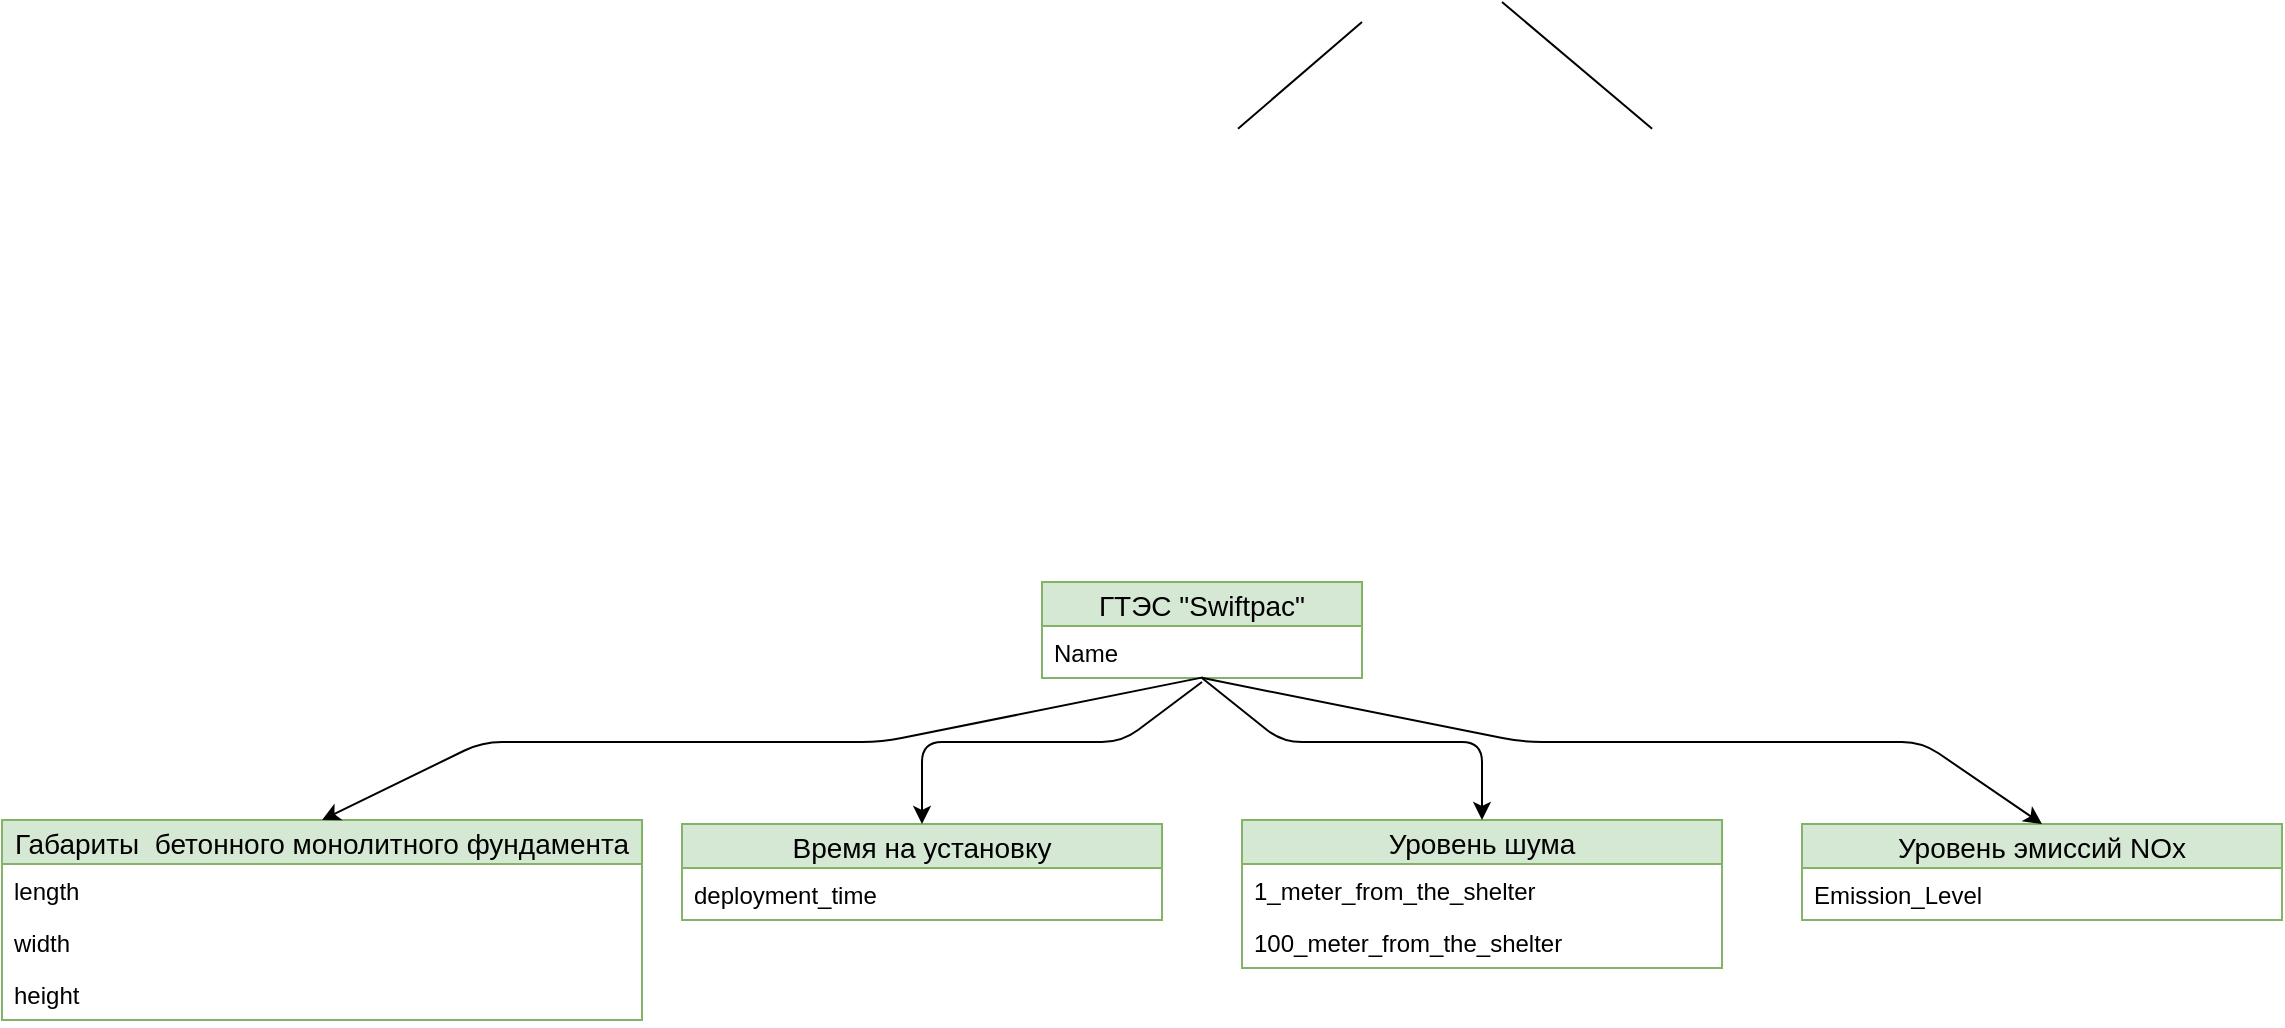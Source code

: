 <mxfile version="10.6.3" type="device"><diagram id="EYaBrFAAbgc29Za0rOnU" name="Page-1"><mxGraphModel dx="2298" dy="589" grid="1" gridSize="10" guides="1" tooltips="1" connect="1" arrows="1" fold="1" page="1" pageScale="1" pageWidth="827" pageHeight="1169" math="0" shadow="0"><root><mxCell id="0"/><mxCell id="1" parent="0"/><mxCell id="1r29KunOvarEdB_bM6BQ-20" value="" style="endArrow=none;html=1;entryX=0.37;entryY=1.103;entryDx=0;entryDy=0;entryPerimeter=0;exitX=0.391;exitY=-0.011;exitDx=0;exitDy=0;exitPerimeter=0;" parent="1" target="1r29KunOvarEdB_bM6BQ-3" edge="1"><mxGeometry width="50" height="50" relative="1" as="geometry"><mxPoint x="338" y="253.353" as="sourcePoint"/><mxPoint x="400" y="200" as="targetPoint"/></mxGeometry></mxCell><mxCell id="1r29KunOvarEdB_bM6BQ-21" value="" style="endArrow=none;html=1;entryX=0.805;entryY=1.038;entryDx=0;entryDy=0;entryPerimeter=0;exitX=0.105;exitY=-0.011;exitDx=0;exitDy=0;exitPerimeter=0;" parent="1" target="1r29KunOvarEdB_bM6BQ-3" edge="1"><mxGeometry width="50" height="50" relative="1" as="geometry"><mxPoint x="545.059" y="253.353" as="sourcePoint"/><mxPoint x="470" y="190" as="targetPoint"/></mxGeometry></mxCell><mxCell id="mZpsBsW5WP8rf_q83sjk-17" value="ГТЭС &quot;Swiftpac&quot;" style="swimlane;fontStyle=0;childLayout=stackLayout;horizontal=1;startSize=22;fillColor=#d5e8d4;horizontalStack=0;resizeParent=1;resizeParentMax=0;resizeLast=0;collapsible=1;marginBottom=0;swimlaneFillColor=#ffffff;align=center;fontSize=14;strokeColor=#82b366;" vertex="1" parent="1"><mxGeometry x="240" y="480" width="160" height="48" as="geometry"/></mxCell><mxCell id="mZpsBsW5WP8rf_q83sjk-20" value="Name" style="text;strokeColor=none;fillColor=none;spacingLeft=4;spacingRight=4;overflow=hidden;rotatable=0;points=[[0,0.5],[1,0.5]];portConstraint=eastwest;fontSize=12;" vertex="1" parent="mZpsBsW5WP8rf_q83sjk-17"><mxGeometry y="22" width="160" height="26" as="geometry"/></mxCell><mxCell id="mZpsBsW5WP8rf_q83sjk-21" value="Габариты  бетонного монолитного фундамента" style="swimlane;fontStyle=0;childLayout=stackLayout;horizontal=1;startSize=22;fillColor=#d5e8d4;horizontalStack=0;resizeParent=1;resizeParentMax=0;resizeLast=0;collapsible=1;marginBottom=0;swimlaneFillColor=#ffffff;align=center;fontSize=14;strokeColor=#82b366;" vertex="1" parent="1"><mxGeometry x="-280" y="599" width="320" height="100" as="geometry"/></mxCell><mxCell id="mZpsBsW5WP8rf_q83sjk-22" value="length" style="text;strokeColor=none;fillColor=none;spacingLeft=4;spacingRight=4;overflow=hidden;rotatable=0;points=[[0,0.5],[1,0.5]];portConstraint=eastwest;fontSize=12;" vertex="1" parent="mZpsBsW5WP8rf_q83sjk-21"><mxGeometry y="22" width="320" height="26" as="geometry"/></mxCell><mxCell id="mZpsBsW5WP8rf_q83sjk-23" value="width&#10;" style="text;strokeColor=none;fillColor=none;spacingLeft=4;spacingRight=4;overflow=hidden;rotatable=0;points=[[0,0.5],[1,0.5]];portConstraint=eastwest;fontSize=12;" vertex="1" parent="mZpsBsW5WP8rf_q83sjk-21"><mxGeometry y="48" width="320" height="26" as="geometry"/></mxCell><mxCell id="mZpsBsW5WP8rf_q83sjk-24" value="height" style="text;strokeColor=none;fillColor=none;spacingLeft=4;spacingRight=4;overflow=hidden;rotatable=0;points=[[0,0.5],[1,0.5]];portConstraint=eastwest;fontSize=12;" vertex="1" parent="mZpsBsW5WP8rf_q83sjk-21"><mxGeometry y="74" width="320" height="26" as="geometry"/></mxCell><mxCell id="mZpsBsW5WP8rf_q83sjk-28" value="Уровень шума" style="swimlane;fontStyle=0;childLayout=stackLayout;horizontal=1;startSize=22;fillColor=#d5e8d4;horizontalStack=0;resizeParent=1;resizeParentMax=0;resizeLast=0;collapsible=1;marginBottom=0;swimlaneFillColor=#ffffff;align=center;fontSize=14;strokeColor=#82b366;" vertex="1" parent="1"><mxGeometry x="340" y="599" width="240" height="74" as="geometry"/></mxCell><mxCell id="mZpsBsW5WP8rf_q83sjk-29" value="1_meter_from_the_shelter" style="text;strokeColor=none;fillColor=none;spacingLeft=4;spacingRight=4;overflow=hidden;rotatable=0;points=[[0,0.5],[1,0.5]];portConstraint=eastwest;fontSize=12;" vertex="1" parent="mZpsBsW5WP8rf_q83sjk-28"><mxGeometry y="22" width="240" height="26" as="geometry"/></mxCell><mxCell id="mZpsBsW5WP8rf_q83sjk-30" value="100_meter_from_the_shelter&#10;" style="text;strokeColor=none;fillColor=none;spacingLeft=4;spacingRight=4;overflow=hidden;rotatable=0;points=[[0,0.5],[1,0.5]];portConstraint=eastwest;fontSize=12;" vertex="1" parent="mZpsBsW5WP8rf_q83sjk-28"><mxGeometry y="48" width="240" height="26" as="geometry"/></mxCell><mxCell id="mZpsBsW5WP8rf_q83sjk-32" value="Уровень эмиссий NOx" style="swimlane;fontStyle=0;childLayout=stackLayout;horizontal=1;startSize=22;fillColor=#d5e8d4;horizontalStack=0;resizeParent=1;resizeParentMax=0;resizeLast=0;collapsible=1;marginBottom=0;swimlaneFillColor=#ffffff;align=center;fontSize=14;strokeColor=#82b366;" vertex="1" parent="1"><mxGeometry x="620" y="601" width="240" height="48" as="geometry"/></mxCell><mxCell id="mZpsBsW5WP8rf_q83sjk-33" value="Emission_Level" style="text;strokeColor=none;fillColor=none;spacingLeft=4;spacingRight=4;overflow=hidden;rotatable=0;points=[[0,0.5],[1,0.5]];portConstraint=eastwest;fontSize=12;" vertex="1" parent="mZpsBsW5WP8rf_q83sjk-32"><mxGeometry y="22" width="240" height="26" as="geometry"/></mxCell><mxCell id="mZpsBsW5WP8rf_q83sjk-36" value="" style="endArrow=classic;html=1;entryX=0.5;entryY=0;entryDx=0;entryDy=0;exitX=0.503;exitY=0.988;exitDx=0;exitDy=0;exitPerimeter=0;" edge="1" parent="1" source="mZpsBsW5WP8rf_q83sjk-20" target="mZpsBsW5WP8rf_q83sjk-21"><mxGeometry width="50" height="50" relative="1" as="geometry"><mxPoint x="320" y="529" as="sourcePoint"/><mxPoint x="-240" y="720" as="targetPoint"/><Array as="points"><mxPoint x="160" y="560"/><mxPoint x="-40" y="560"/></Array></mxGeometry></mxCell><mxCell id="mZpsBsW5WP8rf_q83sjk-37" value="" style="endArrow=classic;html=1;entryX=0.5;entryY=0;entryDx=0;entryDy=0;" edge="1" parent="1" target="mZpsBsW5WP8rf_q83sjk-28"><mxGeometry width="50" height="50" relative="1" as="geometry"><mxPoint x="320" y="528" as="sourcePoint"/><mxPoint x="360" y="530" as="targetPoint"/><Array as="points"><mxPoint x="360" y="560"/><mxPoint x="460" y="560"/></Array></mxGeometry></mxCell><mxCell id="mZpsBsW5WP8rf_q83sjk-38" value="" style="endArrow=classic;html=1;entryX=0.5;entryY=0;entryDx=0;entryDy=0;exitX=0.499;exitY=0.997;exitDx=0;exitDy=0;exitPerimeter=0;" edge="1" parent="1" source="mZpsBsW5WP8rf_q83sjk-20" target="mZpsBsW5WP8rf_q83sjk-32"><mxGeometry width="50" height="50" relative="1" as="geometry"><mxPoint x="320" y="530" as="sourcePoint"/><mxPoint x="690" y="580" as="targetPoint"/><Array as="points"><mxPoint x="480" y="560"/><mxPoint x="680" y="560"/></Array></mxGeometry></mxCell><mxCell id="mZpsBsW5WP8rf_q83sjk-39" value="Время на установку" style="swimlane;fontStyle=0;childLayout=stackLayout;horizontal=1;startSize=22;fillColor=#d5e8d4;horizontalStack=0;resizeParent=1;resizeParentMax=0;resizeLast=0;collapsible=1;marginBottom=0;swimlaneFillColor=#ffffff;align=center;fontSize=14;strokeColor=#82b366;" vertex="1" parent="1"><mxGeometry x="60" y="601" width="240" height="48" as="geometry"/></mxCell><mxCell id="mZpsBsW5WP8rf_q83sjk-41" value="deployment_time&#10;" style="text;strokeColor=none;fillColor=none;spacingLeft=4;spacingRight=4;overflow=hidden;rotatable=0;points=[[0,0.5],[1,0.5]];portConstraint=eastwest;fontSize=12;" vertex="1" parent="mZpsBsW5WP8rf_q83sjk-39"><mxGeometry y="22" width="240" height="26" as="geometry"/></mxCell><mxCell id="mZpsBsW5WP8rf_q83sjk-43" value="" style="endArrow=classic;html=1;entryX=0.5;entryY=0;entryDx=0;entryDy=0;" edge="1" parent="1" target="mZpsBsW5WP8rf_q83sjk-39"><mxGeometry width="50" height="50" relative="1" as="geometry"><mxPoint x="320" y="530" as="sourcePoint"/><mxPoint x="300" y="550" as="targetPoint"/><Array as="points"><mxPoint x="280" y="560"/><mxPoint x="180" y="560"/></Array></mxGeometry></mxCell></root></mxGraphModel></diagram></mxfile>
